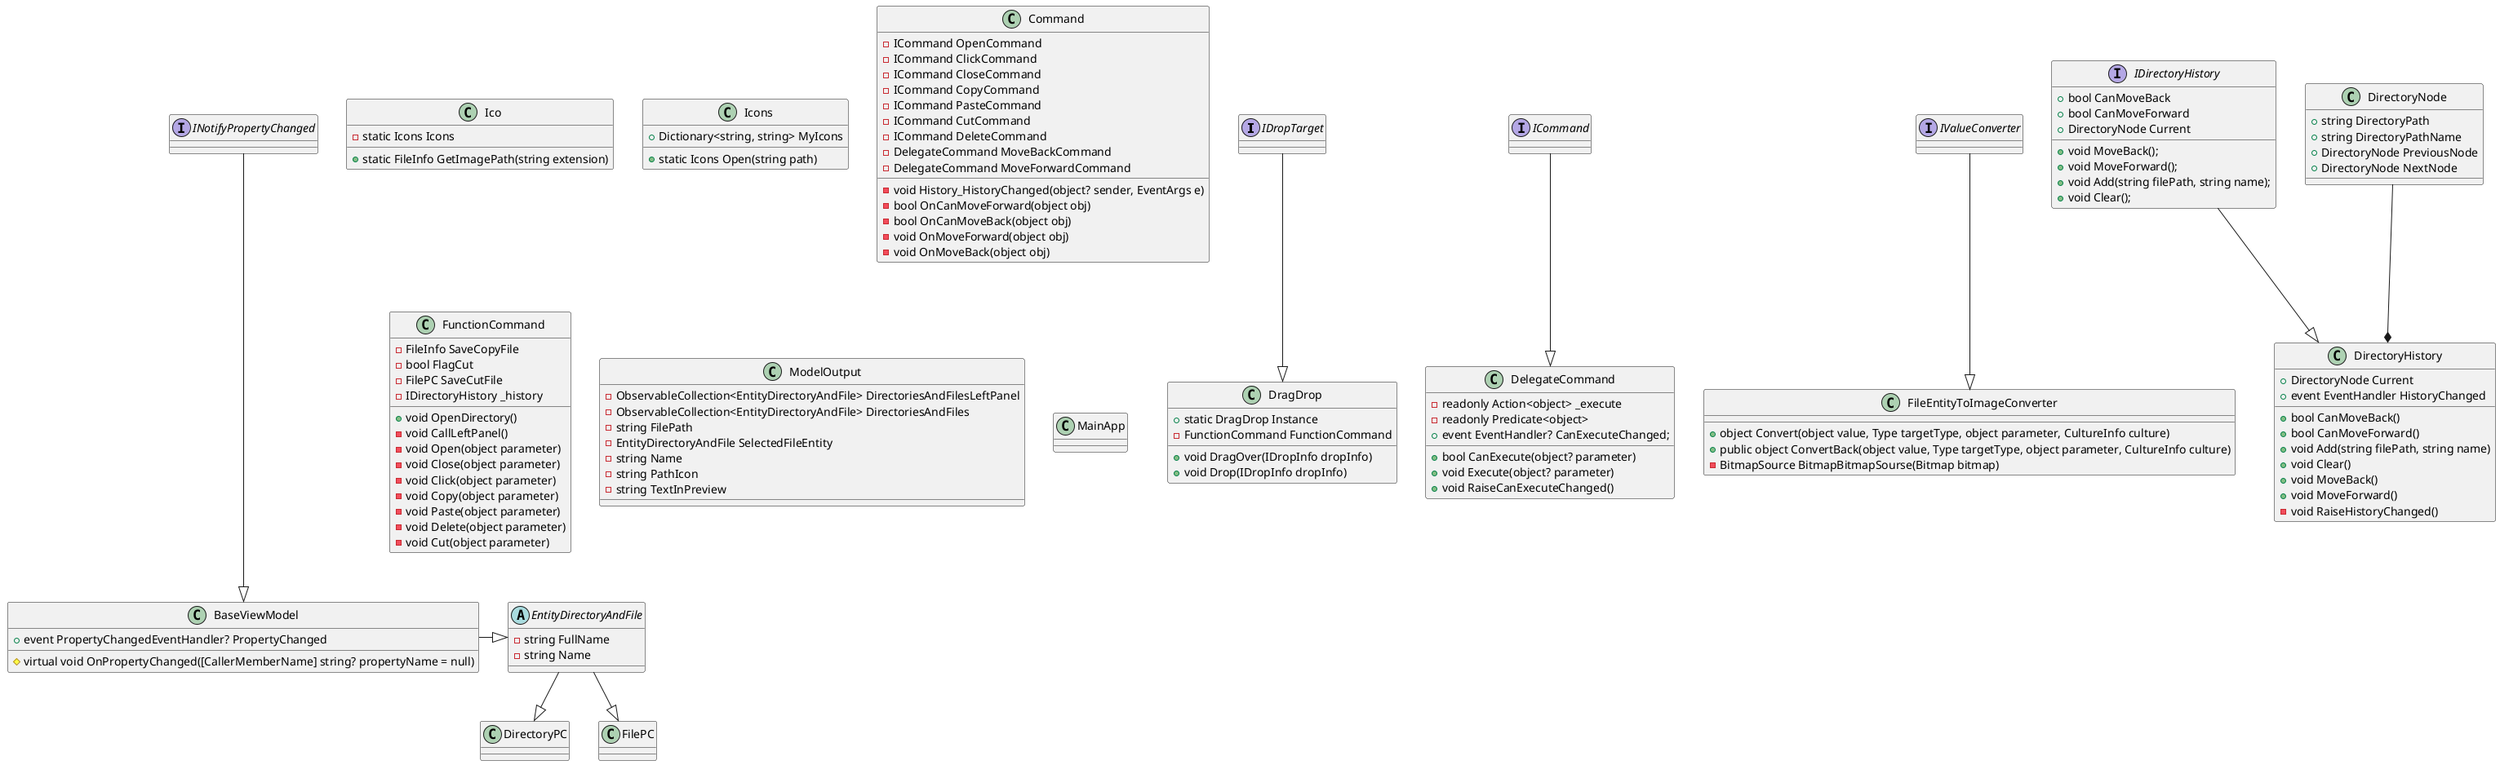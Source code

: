 @startuml

interface IDropTarget
 {
 }

class DragDrop
{
+ static DragDrop Instance
- FunctionCommand FunctionCommand 

+ void DragOver(IDropInfo dropInfo)
+ void Drop(IDropInfo dropInfo)

}

IDropTarget --|> DragDrop

static class Ico
{
- static Icons Icons

+ static FileInfo GetImagePath(string extension)
}

class Icons
{
+ Dictionary<string, string> MyIcons

+ static Icons Open(string path)
}

 interface  ICommand
{
}

class DelegateCommand
{
- readonly Action<object> _execute
- readonly Predicate<object>
+ event EventHandler? CanExecuteChanged;

+ bool CanExecute(object? parameter)
+ void Execute(object? parameter)
+ void RaiseCanExecuteChanged()
}

ICommand --|> DelegateCommand

interface  IValueConverter
{
}

class FileEntityToImageConverter
 {
+ object Convert(object value, Type targetType, object parameter, CultureInfo culture)
+ public object ConvertBack(object value, Type targetType, object parameter, CultureInfo culture)
- BitmapSource BitmapBitmapSourse(Bitmap bitmap) 
 }

 IValueConverter --|> FileEntityToImageConverter
 
interface IDirectoryHistory 
{
+ bool CanMoveBack
+ bool CanMoveForward
+ DirectoryNode Current

+ void MoveBack();
+void MoveForward();
+void Add(string filePath, string name);
+void Clear();
} 
 
class DirectoryHistory
{
+ DirectoryNode Current 
+ event EventHandler HistoryChanged

+ bool CanMoveBack()
+ bool CanMoveForward()
+ void Add(string filePath, string name)
+ void Clear()
+ void MoveBack()
+ void MoveForward()
- void RaiseHistoryChanged()
}

IDirectoryHistory --|> DirectoryHistory

class DirectoryNode 
{
+ string DirectoryPath
+ string DirectoryPathName
+ DirectoryNode PreviousNode
+ DirectoryNode NextNode
}

DirectoryNode --* DirectoryHistory 

interface INotifyPropertyChanged
{
}

class BaseViewModel
{
+ event PropertyChangedEventHandler? PropertyChanged
# virtual void OnPropertyChanged([CallerMemberName] string? propertyName = null)


}

INotifyPropertyChanged ---|> BaseViewModel

abstract class EntityDirectoryAndFile
{
- string FullName
- string Name 
}

BaseViewModel -|> EntityDirectoryAndFile

class DirectoryPC
{
}
class FilePC
{
}

EntityDirectoryAndFile --|> DirectoryPC
EntityDirectoryAndFile --|> FilePC


class Command
{
- ICommand OpenCommand
- ICommand ClickCommand
- ICommand CloseCommand
- ICommand CopyCommand
- ICommand PasteCommand
- ICommand CutCommand
- ICommand DeleteCommand
- DelegateCommand MoveBackCommand
- DelegateCommand MoveForwardCommand

- void History_HistoryChanged(object? sender, EventArgs e)
- bool OnCanMoveForward(object obj)
- bool OnCanMoveBack(object obj)
- void OnMoveForward(object obj)
- void OnMoveBack(object obj)
}

class FunctionCommand
{
- FileInfo SaveCopyFile
- bool FlagCut
- FilePC SaveCutFile
- IDirectoryHistory _history

+ void OpenDirectory()
- void CallLeftPanel()
- void Open(object parameter)
- void Close(object parameter)
- void Click(object parameter)
- void Copy(object parameter)
- void Paste(object parameter)
- void Delete(object parameter)
- void Cut(object parameter)
}

class ModelOutput
{
- ObservableCollection<EntityDirectoryAndFile> DirectoriesAndFilesLeftPanel
- ObservableCollection<EntityDirectoryAndFile> DirectoriesAndFiles
- string FilePath 
- EntityDirectoryAndFile SelectedFileEntity
- string Name
- string PathIcon
- string TextInPreview
}

class MainApp 
{


}



@enduml